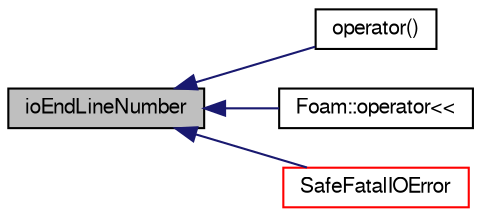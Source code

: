 digraph "ioEndLineNumber"
{
  bgcolor="transparent";
  edge [fontname="FreeSans",fontsize="10",labelfontname="FreeSans",labelfontsize="10"];
  node [fontname="FreeSans",fontsize="10",shape=record];
  rankdir="LR";
  Node68 [label="ioEndLineNumber",height=0.2,width=0.4,color="black", fillcolor="grey75", style="filled", fontcolor="black"];
  Node68 -> Node69 [dir="back",color="midnightblue",fontsize="10",style="solid",fontname="FreeSans"];
  Node69 [label="operator()",height=0.2,width=0.4,color="black",URL="$a26086.html#a66858b96374e129848ac0d4126a7afad",tooltip="Convert to OSstream. "];
  Node68 -> Node70 [dir="back",color="midnightblue",fontsize="10",style="solid",fontname="FreeSans"];
  Node70 [label="Foam::operator\<\<",height=0.2,width=0.4,color="black",URL="$a21124.html#a287e075191b83948b0a09a445f010a71"];
  Node68 -> Node71 [dir="back",color="midnightblue",fontsize="10",style="solid",fontname="FreeSans"];
  Node71 [label="SafeFatalIOError",height=0.2,width=0.4,color="red",URL="$a26086.html#a2587907b4e929cdc3e1e17ef88318c77",tooltip="Print basic message and exit. Uses cerr if streams not constructed. "];
}
